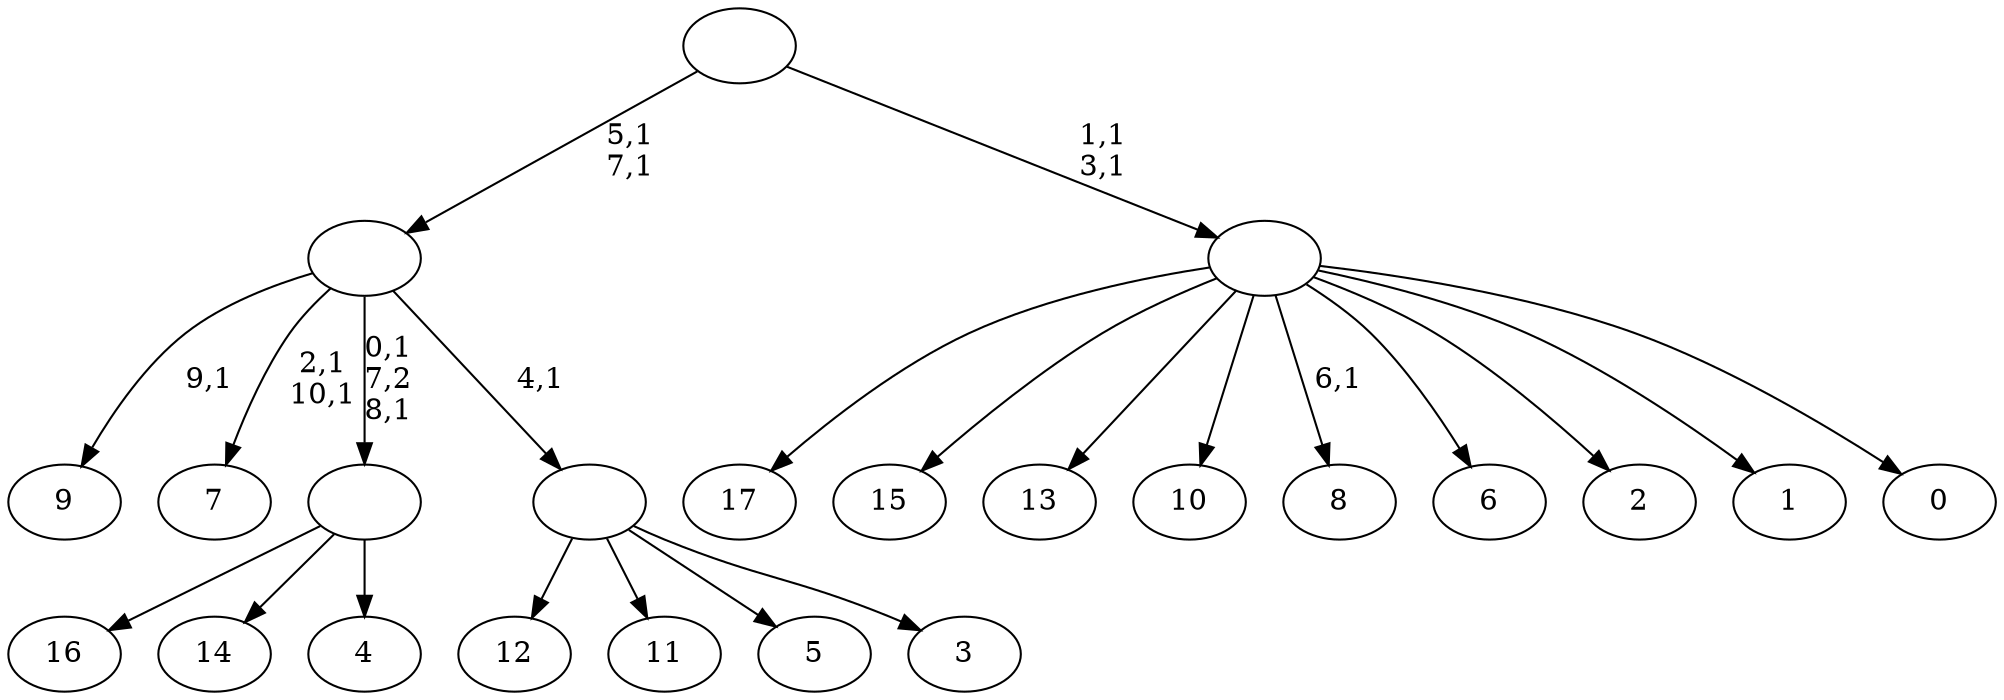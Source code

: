 digraph T {
	29 [label="17"]
	28 [label="16"]
	27 [label="15"]
	26 [label="14"]
	25 [label="13"]
	24 [label="12"]
	23 [label="11"]
	22 [label="10"]
	21 [label="9"]
	19 [label="8"]
	17 [label="7"]
	14 [label="6"]
	13 [label="5"]
	12 [label="4"]
	11 [label=""]
	9 [label="3"]
	8 [label=""]
	7 [label=""]
	5 [label="2"]
	4 [label="1"]
	3 [label="0"]
	2 [label=""]
	0 [label=""]
	11 -> 28 [label=""]
	11 -> 26 [label=""]
	11 -> 12 [label=""]
	8 -> 24 [label=""]
	8 -> 23 [label=""]
	8 -> 13 [label=""]
	8 -> 9 [label=""]
	7 -> 11 [label="0,1\n7,2\n8,1"]
	7 -> 17 [label="2,1\n10,1"]
	7 -> 21 [label="9,1"]
	7 -> 8 [label="4,1"]
	2 -> 19 [label="6,1"]
	2 -> 29 [label=""]
	2 -> 27 [label=""]
	2 -> 25 [label=""]
	2 -> 22 [label=""]
	2 -> 14 [label=""]
	2 -> 5 [label=""]
	2 -> 4 [label=""]
	2 -> 3 [label=""]
	0 -> 2 [label="1,1\n3,1"]
	0 -> 7 [label="5,1\n7,1"]
}
